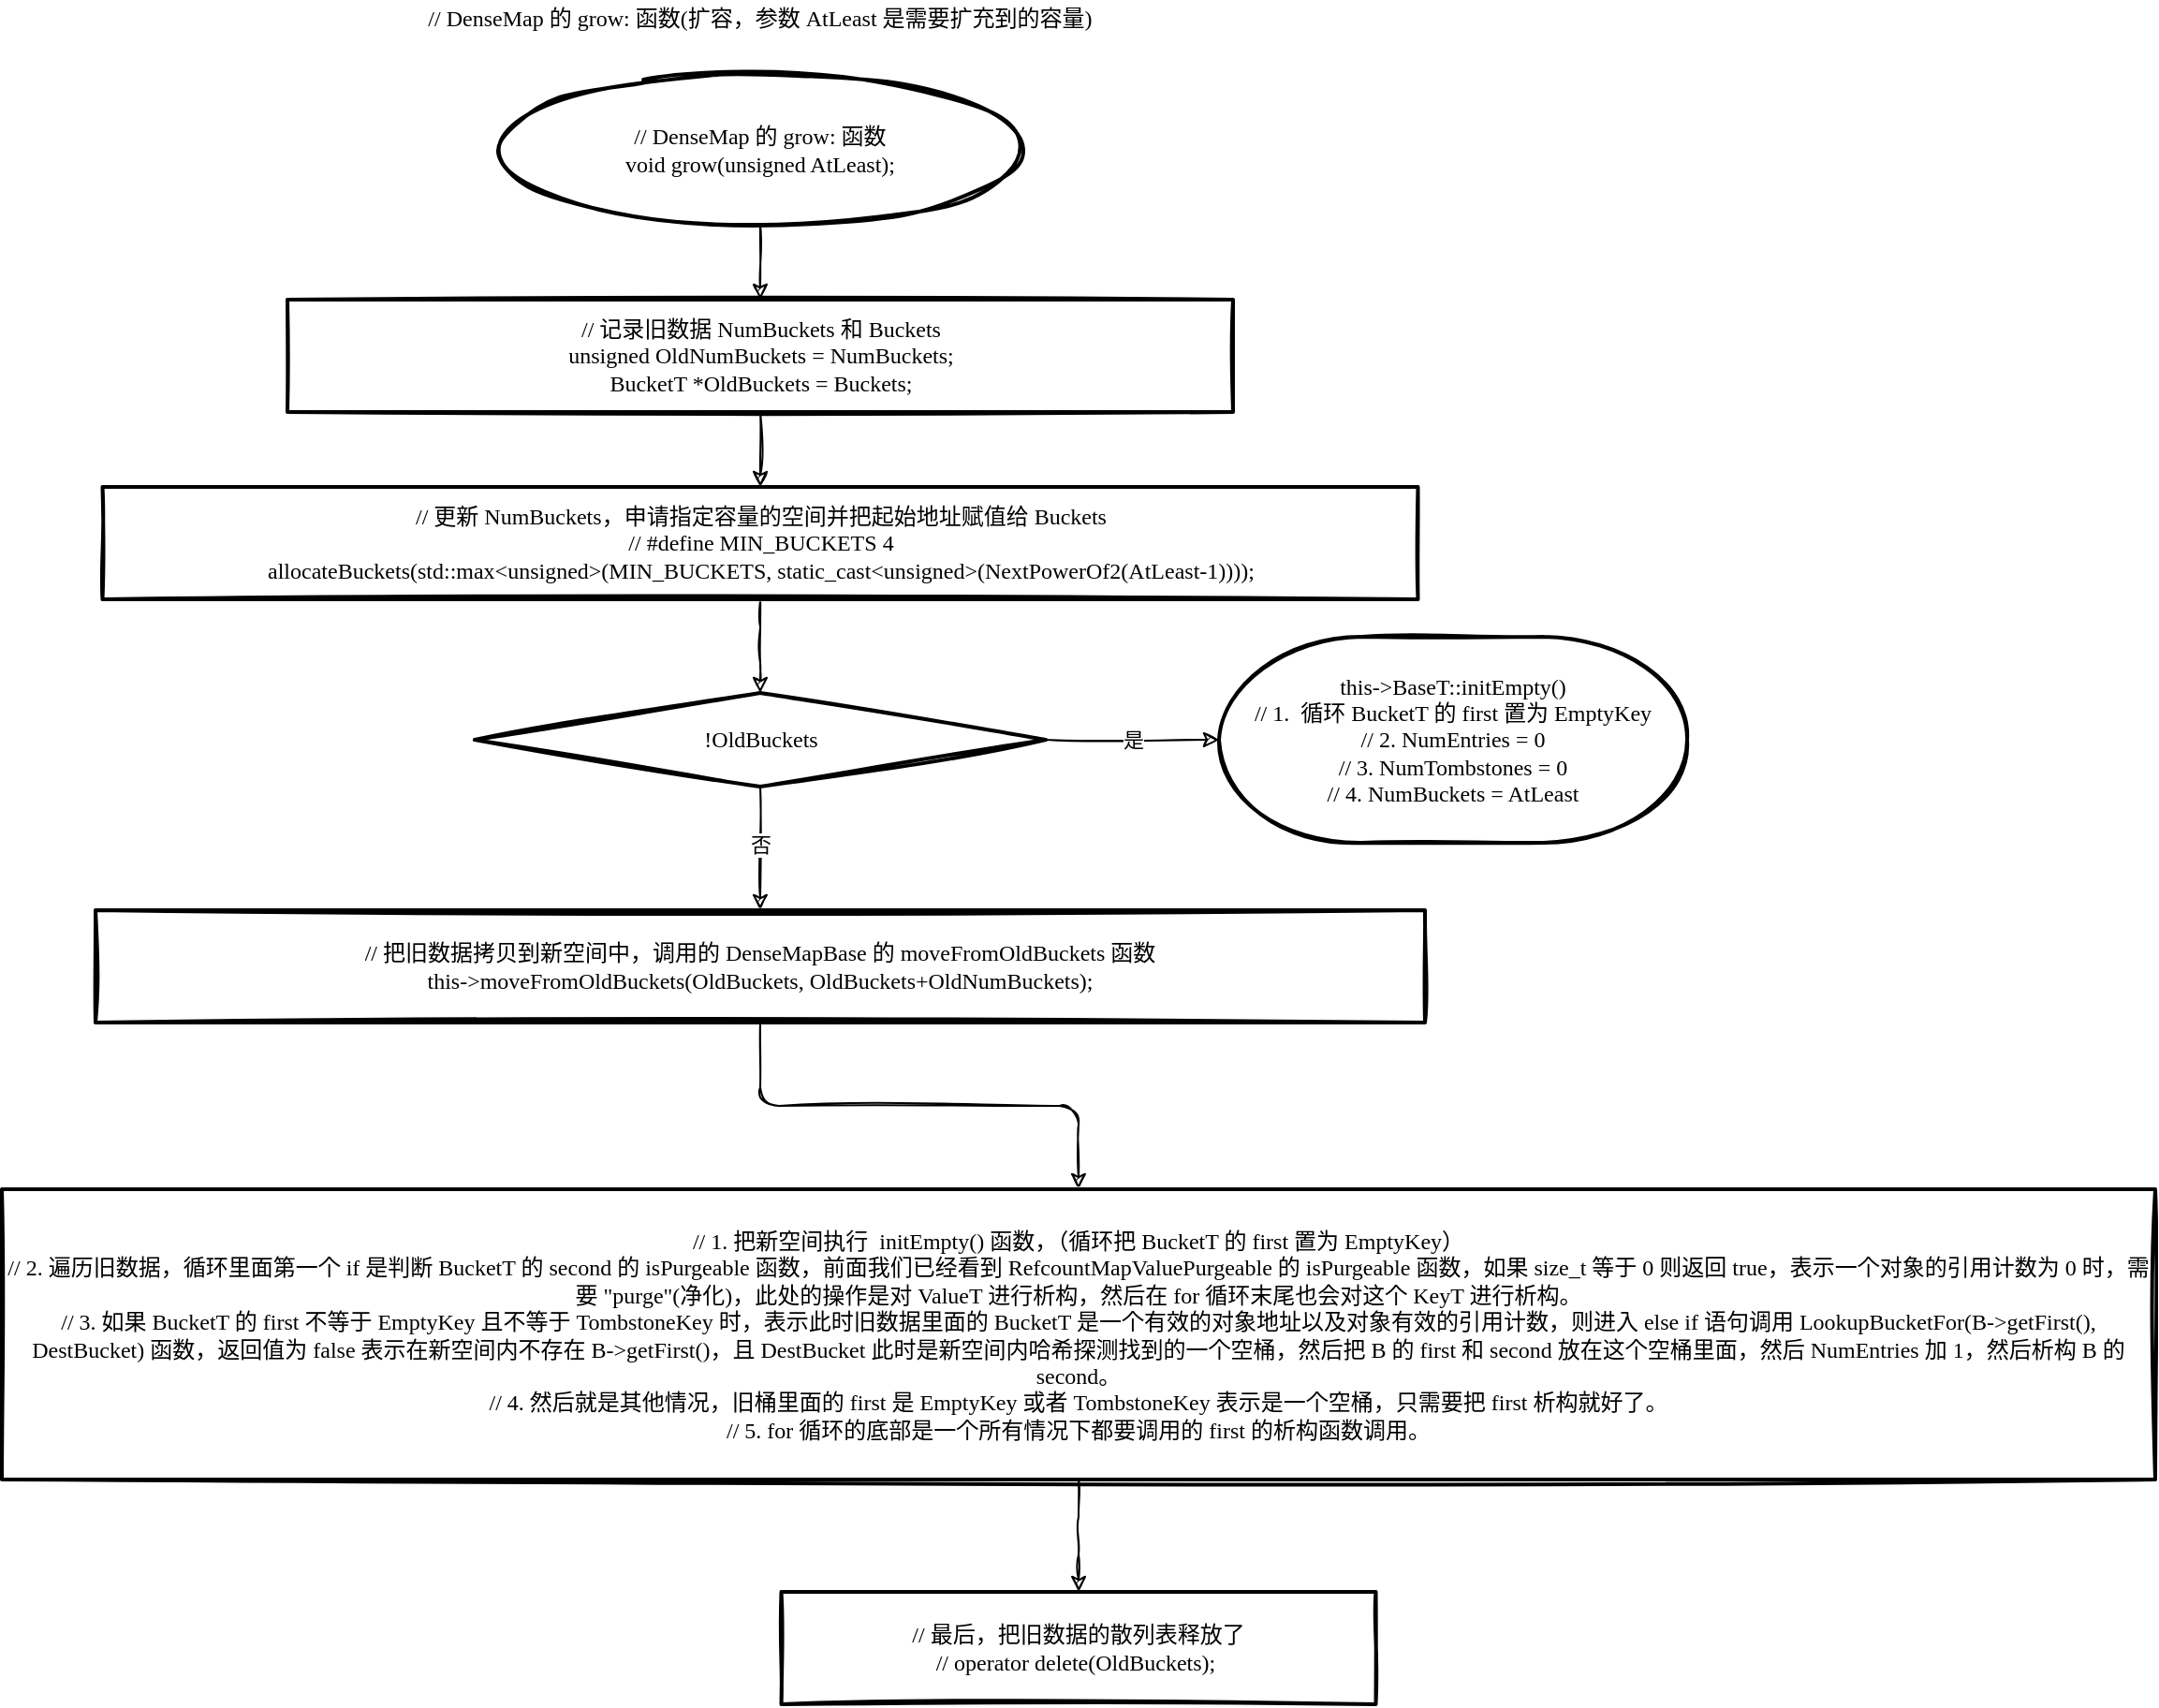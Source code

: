 <mxfile version="13.5.7" type="device"><diagram id="C5RBs43oDa-KdzZeNtuy" name="Page-1"><mxGraphModel dx="519" dy="2022" grid="1" gridSize="10" guides="1" tooltips="1" connect="1" arrows="1" fold="1" page="1" pageScale="1" pageWidth="827" pageHeight="1169" math="0" shadow="0"><root><mxCell id="WIyWlLk6GJQsqaUBKTNV-0"/><mxCell id="WIyWlLk6GJQsqaUBKTNV-1" parent="WIyWlLk6GJQsqaUBKTNV-0"/><mxCell id="ztoPQCvnpgC012jD8FzO-1" value="// DenseMap 的 grow: 函数(扩容，参数 AtLeast 是需要扩充到的容量)" style="text;html=1;strokeColor=none;fillColor=none;align=center;verticalAlign=middle;whiteSpace=wrap;rounded=0;sketch=1;fontFamily=Comic Sans MS;" vertex="1" parent="WIyWlLk6GJQsqaUBKTNV-1"><mxGeometry x="1325" y="-1130" width="460" height="20" as="geometry"/></mxCell><mxCell id="ztoPQCvnpgC012jD8FzO-2" value="" style="edgeStyle=orthogonalEdgeStyle;rounded=1;sketch=1;orthogonalLoop=1;jettySize=auto;html=1;fontFamily=Comic Sans MS;" edge="1" parent="WIyWlLk6GJQsqaUBKTNV-1" source="ztoPQCvnpgC012jD8FzO-3" target="ztoPQCvnpgC012jD8FzO-7"><mxGeometry relative="1" as="geometry"/></mxCell><mxCell id="ztoPQCvnpgC012jD8FzO-3" value="// DenseMap 的 grow: 函数&lt;br&gt;void grow(unsigned AtLeast);" style="strokeWidth=2;html=1;shape=mxgraph.flowchart.start_1;whiteSpace=wrap;rounded=0;sketch=1;fillColor=#ffffff;fontFamily=Comic Sans MS;align=center;spacingLeft=0;spacing=2;spacingTop=0;spacingBottom=0;" vertex="1" parent="WIyWlLk6GJQsqaUBKTNV-1"><mxGeometry x="1420" y="-1090" width="270" height="80" as="geometry"/></mxCell><mxCell id="ztoPQCvnpgC012jD8FzO-4" value="" style="edgeStyle=orthogonalEdgeStyle;rounded=1;sketch=1;orthogonalLoop=1;jettySize=auto;html=1;fontFamily=Comic Sans MS;" edge="1" parent="WIyWlLk6GJQsqaUBKTNV-1" source="ztoPQCvnpgC012jD8FzO-5" target="ztoPQCvnpgC012jD8FzO-11"><mxGeometry relative="1" as="geometry"/></mxCell><mxCell id="ztoPQCvnpgC012jD8FzO-5" value="// 更新 NumBuckets，申请指定容量的空间并把起始地址赋值给 Buckets&lt;br&gt;&lt;div&gt;&lt;span&gt;// #define MIN_BUCKETS 4&lt;/span&gt;&lt;/div&gt;allocateBuckets(std::max&amp;lt;unsigned&amp;gt;(MIN_BUCKETS, static_cast&amp;lt;unsigned&amp;gt;(NextPowerOf2(AtLeast-1))));" style="whiteSpace=wrap;html=1;rounded=0;fontFamily=Comic Sans MS;strokeWidth=2;spacing=2;spacingTop=0;spacingLeft=0;spacingBottom=0;sketch=1;" vertex="1" parent="WIyWlLk6GJQsqaUBKTNV-1"><mxGeometry x="1203.75" y="-870" width="702.5" height="60" as="geometry"/></mxCell><mxCell id="ztoPQCvnpgC012jD8FzO-6" style="edgeStyle=orthogonalEdgeStyle;rounded=1;sketch=1;orthogonalLoop=1;jettySize=auto;html=1;entryX=0.5;entryY=0;entryDx=0;entryDy=0;fontFamily=Comic Sans MS;" edge="1" parent="WIyWlLk6GJQsqaUBKTNV-1" source="ztoPQCvnpgC012jD8FzO-7" target="ztoPQCvnpgC012jD8FzO-5"><mxGeometry relative="1" as="geometry"/></mxCell><mxCell id="ztoPQCvnpgC012jD8FzO-7" value="&lt;div&gt;// 记录旧数据 NumBuckets 和 Buckets&lt;/div&gt;&lt;div&gt;unsigned OldNumBuckets = NumBuckets;&lt;/div&gt;&lt;div&gt;BucketT *OldBuckets = Buckets;&lt;/div&gt;" style="whiteSpace=wrap;html=1;rounded=0;fontFamily=Comic Sans MS;strokeWidth=2;spacing=2;spacingTop=0;spacingLeft=0;spacingBottom=0;sketch=1;" vertex="1" parent="WIyWlLk6GJQsqaUBKTNV-1"><mxGeometry x="1302.5" y="-970" width="505" height="60" as="geometry"/></mxCell><mxCell id="ztoPQCvnpgC012jD8FzO-8" value="是" style="edgeStyle=orthogonalEdgeStyle;rounded=1;sketch=1;orthogonalLoop=1;jettySize=auto;html=1;entryX=0;entryY=0.5;entryDx=0;entryDy=0;entryPerimeter=0;fontFamily=Comic Sans MS;" edge="1" parent="WIyWlLk6GJQsqaUBKTNV-1" source="ztoPQCvnpgC012jD8FzO-11" target="ztoPQCvnpgC012jD8FzO-12"><mxGeometry relative="1" as="geometry"/></mxCell><mxCell id="ztoPQCvnpgC012jD8FzO-9" value="" style="edgeStyle=orthogonalEdgeStyle;rounded=1;sketch=1;orthogonalLoop=1;jettySize=auto;html=1;fontFamily=Comic Sans MS;" edge="1" parent="WIyWlLk6GJQsqaUBKTNV-1" source="ztoPQCvnpgC012jD8FzO-11" target="ztoPQCvnpgC012jD8FzO-14"><mxGeometry relative="1" as="geometry"/></mxCell><mxCell id="ztoPQCvnpgC012jD8FzO-10" value="否" style="edgeLabel;html=1;align=center;verticalAlign=middle;resizable=0;points=[];fontFamily=Comic Sans MS;" vertex="1" connectable="0" parent="ztoPQCvnpgC012jD8FzO-9"><mxGeometry x="-0.461" relative="1" as="geometry"><mxPoint y="12.35" as="offset"/></mxGeometry></mxCell><mxCell id="ztoPQCvnpgC012jD8FzO-11" value="!OldBuckets" style="rhombus;whiteSpace=wrap;html=1;rounded=0;fontFamily=Comic Sans MS;strokeWidth=2;spacing=2;spacingTop=0;spacingLeft=0;spacingBottom=0;sketch=1;" vertex="1" parent="WIyWlLk6GJQsqaUBKTNV-1"><mxGeometry x="1402.5" y="-760" width="305" height="50" as="geometry"/></mxCell><mxCell id="ztoPQCvnpgC012jD8FzO-12" value="this-&amp;gt;BaseT::initEmpty()&lt;br&gt;// 1.&amp;nbsp; 循环 BucketT 的 first 置为 EmptyKey&lt;br&gt;// 2. NumEntries = 0&lt;br&gt;// 3. NumTombstones = 0&lt;br&gt;// 4. NumBuckets = AtLeast" style="strokeWidth=2;html=1;shape=mxgraph.flowchart.terminator;whiteSpace=wrap;rounded=0;sketch=1;fillColor=#ffffff;fontFamily=Comic Sans MS;align=center;" vertex="1" parent="WIyWlLk6GJQsqaUBKTNV-1"><mxGeometry x="1800" y="-790" width="250" height="110" as="geometry"/></mxCell><mxCell id="ztoPQCvnpgC012jD8FzO-13" value="" style="edgeStyle=orthogonalEdgeStyle;rounded=1;sketch=1;orthogonalLoop=1;jettySize=auto;html=1;fontFamily=Comic Sans MS;" edge="1" parent="WIyWlLk6GJQsqaUBKTNV-1" source="ztoPQCvnpgC012jD8FzO-14" target="ztoPQCvnpgC012jD8FzO-16"><mxGeometry relative="1" as="geometry"/></mxCell><mxCell id="ztoPQCvnpgC012jD8FzO-14" value="&lt;div&gt;// 把旧数据拷贝到新空间中，调用的 DenseMapBase 的 moveFromOldBuckets 函数&lt;/div&gt;&lt;div&gt;this-&amp;gt;moveFromOldBuckets(OldBuckets, OldBuckets+OldNumBuckets);&lt;/div&gt;" style="whiteSpace=wrap;html=1;rounded=0;fontFamily=Comic Sans MS;strokeWidth=2;spacing=2;spacingTop=0;spacingLeft=0;spacingBottom=0;sketch=1;" vertex="1" parent="WIyWlLk6GJQsqaUBKTNV-1"><mxGeometry x="1200" y="-644" width="710" height="60" as="geometry"/></mxCell><mxCell id="ztoPQCvnpgC012jD8FzO-15" value="" style="edgeStyle=orthogonalEdgeStyle;rounded=1;sketch=1;orthogonalLoop=1;jettySize=auto;html=1;fontFamily=Comic Sans MS;" edge="1" parent="WIyWlLk6GJQsqaUBKTNV-1" source="ztoPQCvnpgC012jD8FzO-16" target="ztoPQCvnpgC012jD8FzO-17"><mxGeometry relative="1" as="geometry"/></mxCell><mxCell id="ztoPQCvnpgC012jD8FzO-16" value="// 1. 把新空间执行&amp;nbsp; initEmpty() 函数，（循环把 BucketT 的 first 置为 EmptyKey）&lt;br&gt;// 2. 遍历旧数据，循环里面第一个 if 是判断 BucketT 的 second 的 isPurgeable 函数，前面我们已经看到 RefcountMapValuePurgeable 的 isPurgeable 函数，如果 size_t 等于 0 则返回 true，表示一个对象的引用计数为 0 时，需要 &quot;purge&quot;(净化)，此处的操作是对 ValueT 进行析构，然后在 for 循环末尾也会对这个 KeyT 进行析构。&lt;br&gt;// 3. 如果 BucketT 的 first 不等于 EmptyKey 且不等于 TombstoneKey 时，表示此时旧数据里面的 BucketT 是一个有效的对象地址以及对象有效的引用计数，则进入 else if 语句调用 LookupBucketFor(B-&amp;gt;getFirst(), DestBucket) 函数，返回值为 false 表示在新空间内不存在 B-&amp;gt;getFirst()，且 DestBucket 此时是新空间内哈希探测找到的一个空桶，然后把 B 的 first 和 second 放在这个空桶里面，然后 NumEntries 加 1，然后析构 B 的 second。&lt;br&gt;// 4. 然后就是其他情况，旧桶里面的 first 是 EmptyKey 或者 TombstoneKey 表示是一个空桶，只需要把 first 析构就好了。&lt;br&gt;// 5. for 循环的底部是一个所有情况下都要调用的 first 的析构函数调用。" style="whiteSpace=wrap;html=1;rounded=0;fontFamily=Comic Sans MS;strokeWidth=2;spacing=2;spacingTop=0;spacingLeft=0;spacingBottom=0;sketch=1;" vertex="1" parent="WIyWlLk6GJQsqaUBKTNV-1"><mxGeometry x="1150" y="-495" width="1150" height="155" as="geometry"/></mxCell><mxCell id="ztoPQCvnpgC012jD8FzO-17" value="// 最后，把旧数据的散列表释放了&lt;br&gt;// operator delete(OldBuckets);&amp;nbsp;" style="whiteSpace=wrap;html=1;rounded=0;fontFamily=Comic Sans MS;strokeWidth=2;spacing=2;spacingTop=0;spacingLeft=0;spacingBottom=0;sketch=1;" vertex="1" parent="WIyWlLk6GJQsqaUBKTNV-1"><mxGeometry x="1566.25" y="-280" width="317.5" height="60" as="geometry"/></mxCell></root></mxGraphModel></diagram></mxfile>